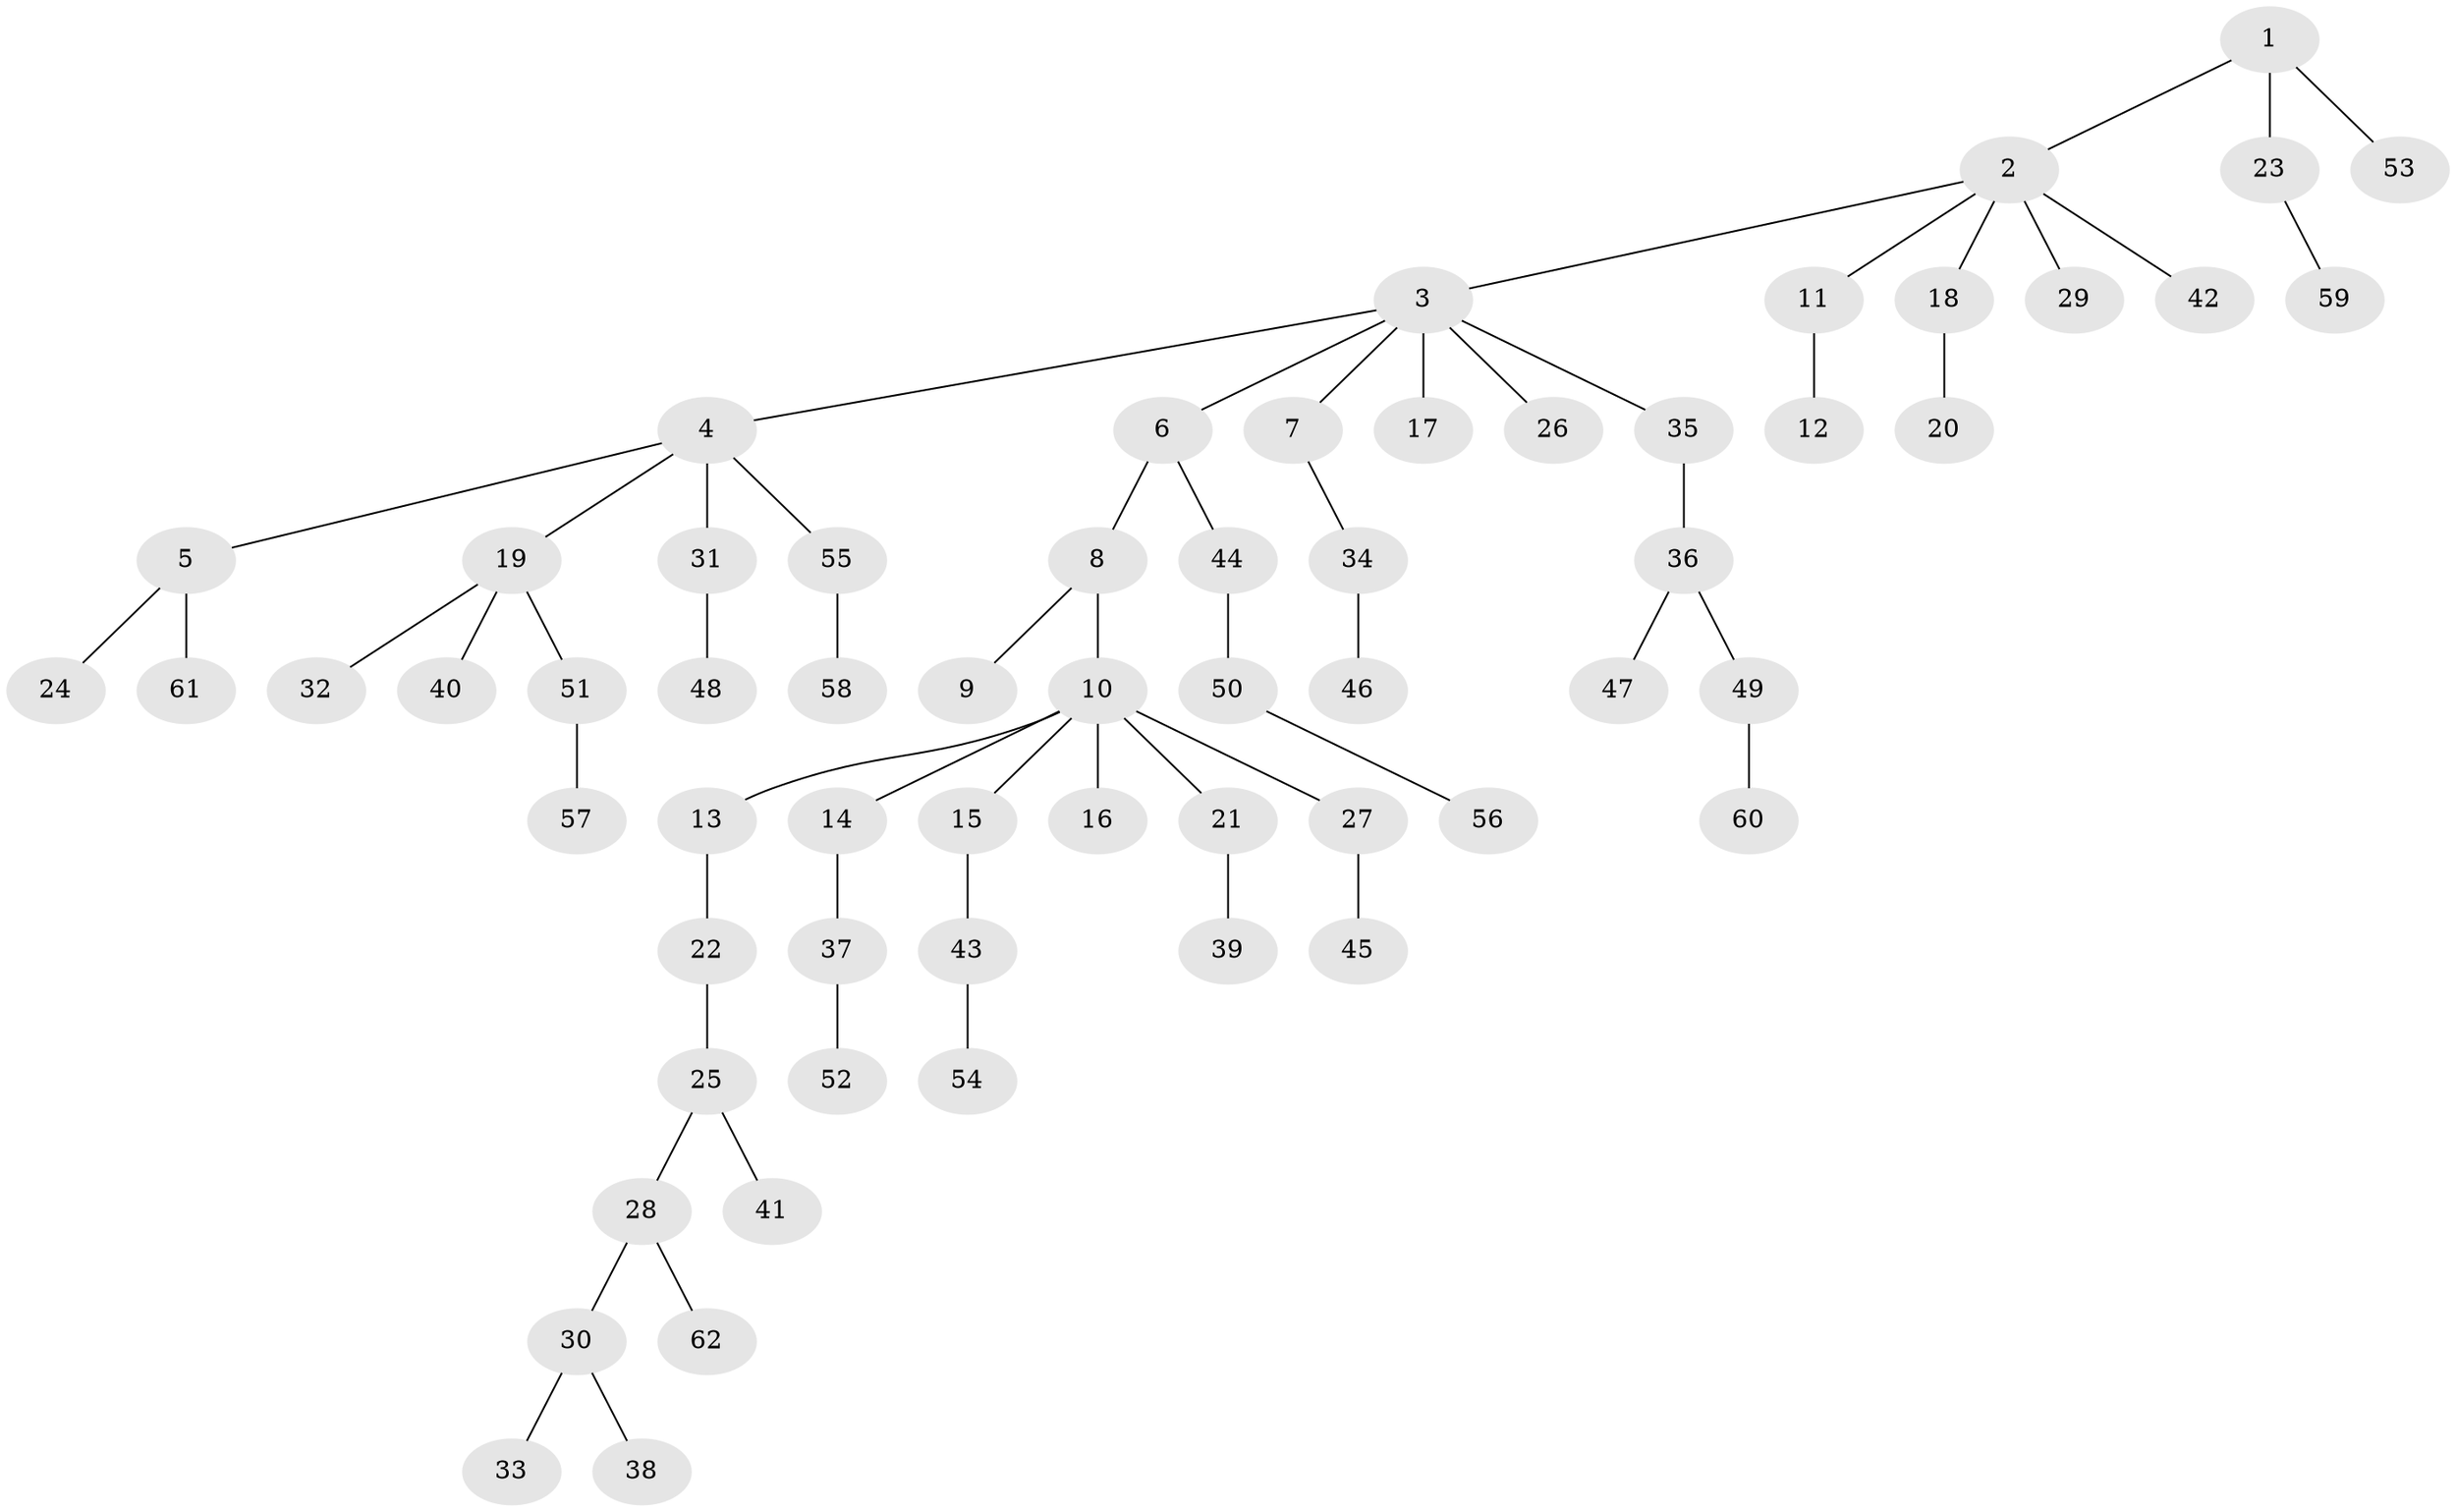 // coarse degree distribution, {2: 0.21875, 5: 0.09375, 4: 0.03125, 1: 0.53125, 3: 0.125}
// Generated by graph-tools (version 1.1) at 2025/51/03/04/25 22:51:32]
// undirected, 62 vertices, 61 edges
graph export_dot {
  node [color=gray90,style=filled];
  1;
  2;
  3;
  4;
  5;
  6;
  7;
  8;
  9;
  10;
  11;
  12;
  13;
  14;
  15;
  16;
  17;
  18;
  19;
  20;
  21;
  22;
  23;
  24;
  25;
  26;
  27;
  28;
  29;
  30;
  31;
  32;
  33;
  34;
  35;
  36;
  37;
  38;
  39;
  40;
  41;
  42;
  43;
  44;
  45;
  46;
  47;
  48;
  49;
  50;
  51;
  52;
  53;
  54;
  55;
  56;
  57;
  58;
  59;
  60;
  61;
  62;
  1 -- 2;
  1 -- 23;
  1 -- 53;
  2 -- 3;
  2 -- 11;
  2 -- 18;
  2 -- 29;
  2 -- 42;
  3 -- 4;
  3 -- 6;
  3 -- 7;
  3 -- 17;
  3 -- 26;
  3 -- 35;
  4 -- 5;
  4 -- 19;
  4 -- 31;
  4 -- 55;
  5 -- 24;
  5 -- 61;
  6 -- 8;
  6 -- 44;
  7 -- 34;
  8 -- 9;
  8 -- 10;
  10 -- 13;
  10 -- 14;
  10 -- 15;
  10 -- 16;
  10 -- 21;
  10 -- 27;
  11 -- 12;
  13 -- 22;
  14 -- 37;
  15 -- 43;
  18 -- 20;
  19 -- 32;
  19 -- 40;
  19 -- 51;
  21 -- 39;
  22 -- 25;
  23 -- 59;
  25 -- 28;
  25 -- 41;
  27 -- 45;
  28 -- 30;
  28 -- 62;
  30 -- 33;
  30 -- 38;
  31 -- 48;
  34 -- 46;
  35 -- 36;
  36 -- 47;
  36 -- 49;
  37 -- 52;
  43 -- 54;
  44 -- 50;
  49 -- 60;
  50 -- 56;
  51 -- 57;
  55 -- 58;
}

